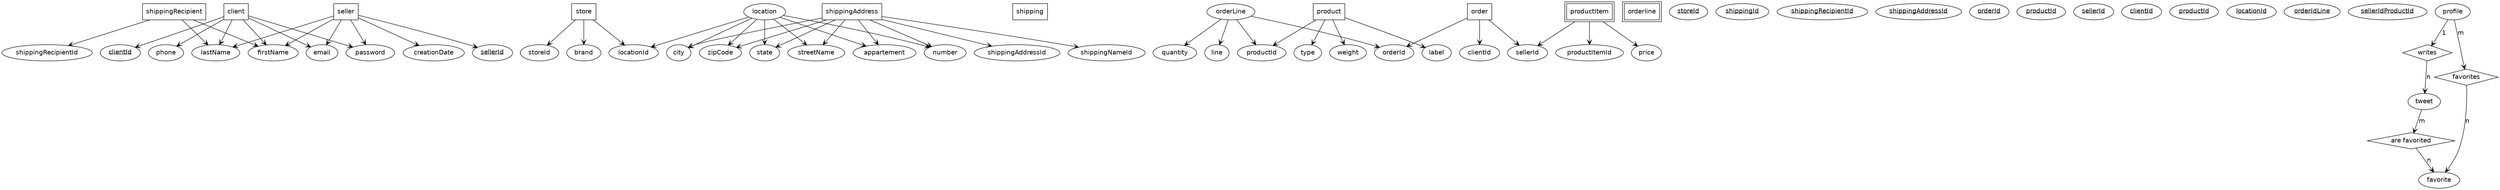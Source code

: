 digraph G {
  /* default settings */
  node [fontname="Helvetica"];
  edge [arrowhead=vee,fontname="Helvetica"];

  /* entities */
  client [shape=box];
  seller [shape=box];
  store [shape=box];
  shipping [shape=box];
  shippingRecipient [shape=box];
  shippingAddress [shape=box];
  order [shape=box];
  product [shape=box];
  orderline [shape=box,peripheries=2];
  productItem [shape=box,peripheries=2];

  /* primary keys */
  clientId_pk [label=<<u>clientId</u>>];
  sellerId_pk [label=<<u>sellerId</u>>];
  storeId_pk [label=<<u>storeId</u>>];
  shippingId_pk [label=<<u>shippingId</u>>];
  shippingRecipientId_pk [label=<<u>shippingRecipientId</u>>];
  shippingAddressId_pk [label=<<u>shippingAddressId</u>>];
  orderId_pk [label=<<u>orderId</u>>];
  productId_pk [label=<<u>productId</u>>];

  /* foreign keys */
  sellerId_fk [label=<<u>sellerId</u>>];
  clientId_fk [label=<<u>clientId</u>>];
  productId_fk [label=<<u>productId</u>>];
  locationId_fk [label=<<u>locationId</u>>];

  /* weak primary keys */
  orderIdLine_weak_pk [label=<<u>orderIdLine</u>>];
  sellerIdProductId_weak_pk [label=<<u>sellerIdProductId</u>>];

  /* relations */
  writes [shape=diamond];
  profile -> writes [label="1"];
  writes -> tweet [label="n"];
  favorites [shape=diamond];
  profile -> favorites [label="m"];
  favorites -> favorite [label="n"];
  favorited [label="are favorited",shape=diamond];
  tweet -> favorited [label="m"];
  favorited -> favorite [label="n"];

  /* client attributes */
  client -> clientId_pk;
  client -> firstName;
  client -> lastName;
  client -> phone;
  client -> email;
  client -> password;

  /* seller attributes */
  seller -> sellerId_pk;
  seller -> firstName;
  seller -> lastName;
  seller -> creationDate;
  seller -> email;
  seller -> password;

  /* store attributes */
  store -> storeId;
  store -> brand;
  store -> locationId;

  /* location attributes */
  location -> locationId;
  location -> state;
  location -> city;
  location -> zipCode;
  location -> streetName;
  location -> number;
  location -> appartement;

  /* shippingRecipient attributes */
  shippingRecipient -> shippingRecipientId;
  shippingRecipient -> firstName;
  shippingRecipient -> lastName;

  /* shippingAddress attributes */
  shippingAddress -> shippingAddressId;
  shippingAddress -> shippingNameId;
  shippingAddress -> state;
  shippingAddress -> city;
  shippingAddress -> zipCode;
  shippingAddress -> streetName;
  shippingAddress -> number;
  shippingAddress -> appartement;

  /* order attributes */
  order -> orderId;
  order -> clientId;
  order -> sellerId;

  /* orderLine attributes */
  orderLine -> orderId;
  orderLine -> line;
  orderLine -> productId;
  orderLine -> quantity;

  /* product attributes */
  product -> productId;
  product -> type;
  product -> weight;
  product -> label;

  /* productItem attributes */
  productItem -> productItemId;
  productItem -> sellerId;
  productItem -> price;
}